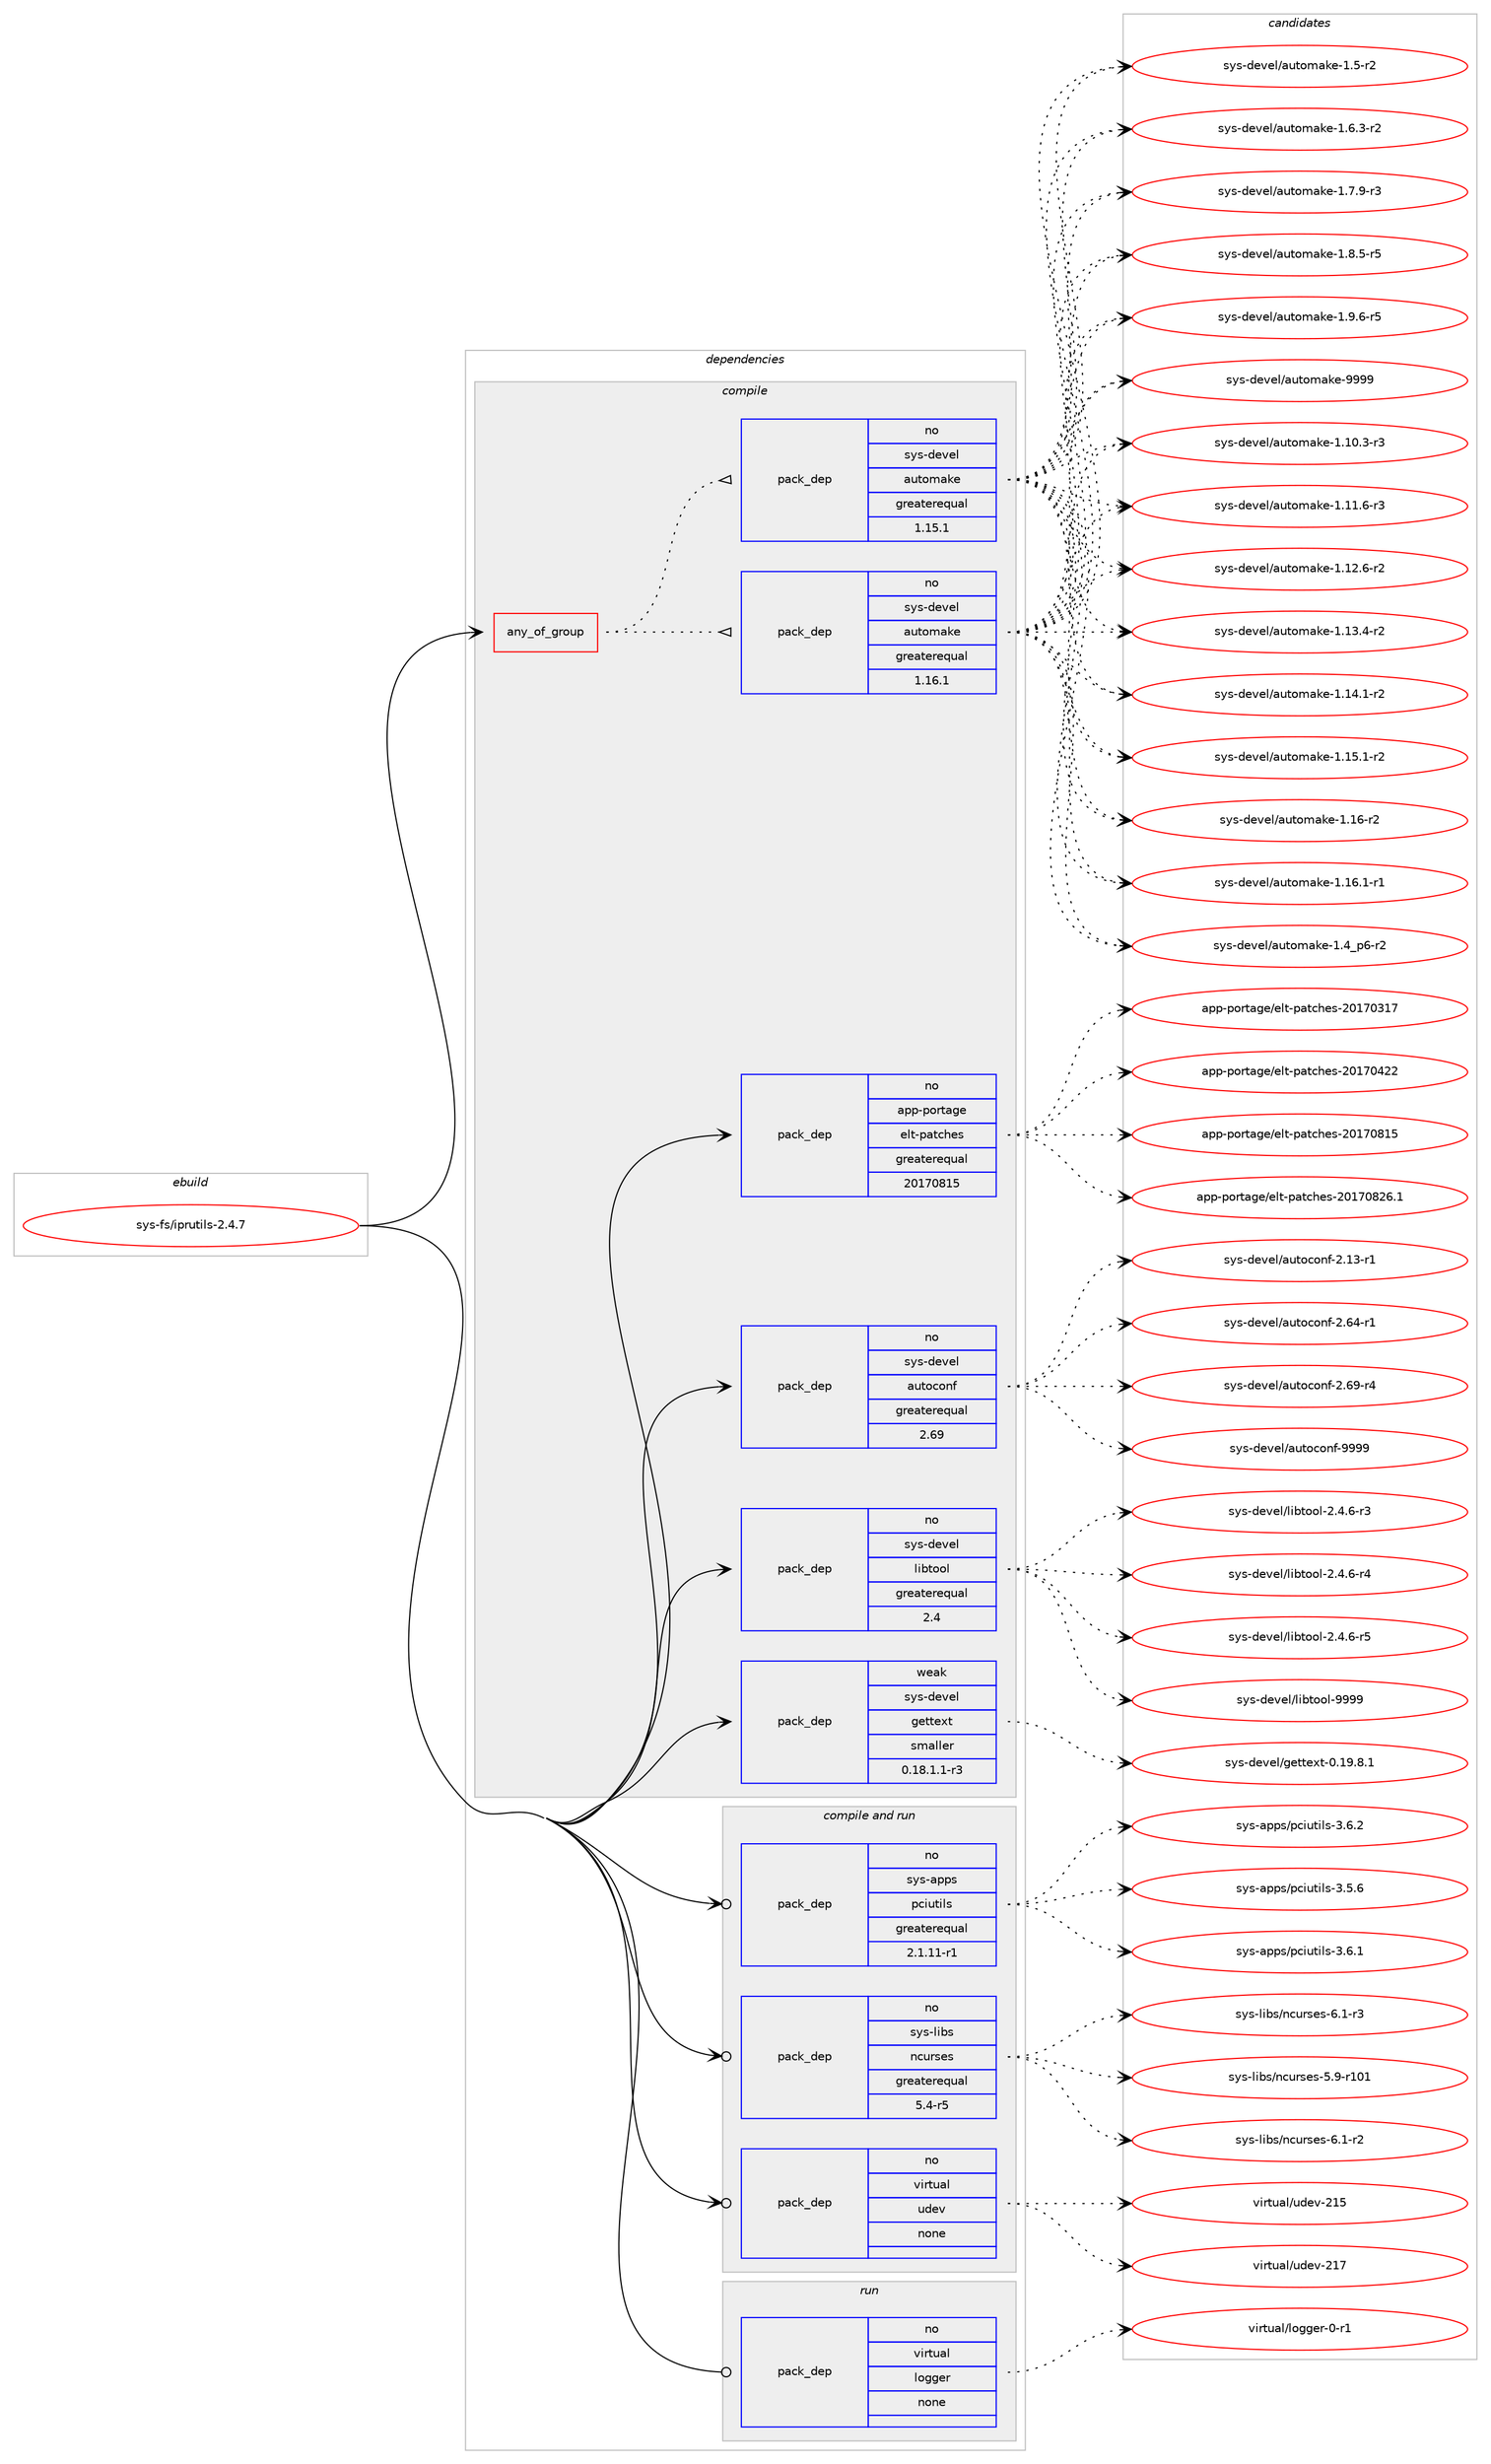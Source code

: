 digraph prolog {

# *************
# Graph options
# *************

newrank=true;
concentrate=true;
compound=true;
graph [rankdir=LR,fontname=Helvetica,fontsize=10,ranksep=1.5];#, ranksep=2.5, nodesep=0.2];
edge  [arrowhead=vee];
node  [fontname=Helvetica,fontsize=10];

# **********
# The ebuild
# **********

subgraph cluster_leftcol {
color=gray;
rank=same;
label=<<i>ebuild</i>>;
id [label="sys-fs/iprutils-2.4.7", color=red, width=4, href="../sys-fs/iprutils-2.4.7.svg"];
}

# ****************
# The dependencies
# ****************

subgraph cluster_midcol {
color=gray;
label=<<i>dependencies</i>>;
subgraph cluster_compile {
fillcolor="#eeeeee";
style=filled;
label=<<i>compile</i>>;
subgraph any27532 {
dependency1732309 [label=<<TABLE BORDER="0" CELLBORDER="1" CELLSPACING="0" CELLPADDING="4"><TR><TD CELLPADDING="10">any_of_group</TD></TR></TABLE>>, shape=none, color=red];subgraph pack1243182 {
dependency1732310 [label=<<TABLE BORDER="0" CELLBORDER="1" CELLSPACING="0" CELLPADDING="4" WIDTH="220"><TR><TD ROWSPAN="6" CELLPADDING="30">pack_dep</TD></TR><TR><TD WIDTH="110">no</TD></TR><TR><TD>sys-devel</TD></TR><TR><TD>automake</TD></TR><TR><TD>greaterequal</TD></TR><TR><TD>1.16.1</TD></TR></TABLE>>, shape=none, color=blue];
}
dependency1732309:e -> dependency1732310:w [weight=20,style="dotted",arrowhead="oinv"];
subgraph pack1243183 {
dependency1732311 [label=<<TABLE BORDER="0" CELLBORDER="1" CELLSPACING="0" CELLPADDING="4" WIDTH="220"><TR><TD ROWSPAN="6" CELLPADDING="30">pack_dep</TD></TR><TR><TD WIDTH="110">no</TD></TR><TR><TD>sys-devel</TD></TR><TR><TD>automake</TD></TR><TR><TD>greaterequal</TD></TR><TR><TD>1.15.1</TD></TR></TABLE>>, shape=none, color=blue];
}
dependency1732309:e -> dependency1732311:w [weight=20,style="dotted",arrowhead="oinv"];
}
id:e -> dependency1732309:w [weight=20,style="solid",arrowhead="vee"];
subgraph pack1243184 {
dependency1732312 [label=<<TABLE BORDER="0" CELLBORDER="1" CELLSPACING="0" CELLPADDING="4" WIDTH="220"><TR><TD ROWSPAN="6" CELLPADDING="30">pack_dep</TD></TR><TR><TD WIDTH="110">no</TD></TR><TR><TD>app-portage</TD></TR><TR><TD>elt-patches</TD></TR><TR><TD>greaterequal</TD></TR><TR><TD>20170815</TD></TR></TABLE>>, shape=none, color=blue];
}
id:e -> dependency1732312:w [weight=20,style="solid",arrowhead="vee"];
subgraph pack1243185 {
dependency1732313 [label=<<TABLE BORDER="0" CELLBORDER="1" CELLSPACING="0" CELLPADDING="4" WIDTH="220"><TR><TD ROWSPAN="6" CELLPADDING="30">pack_dep</TD></TR><TR><TD WIDTH="110">no</TD></TR><TR><TD>sys-devel</TD></TR><TR><TD>autoconf</TD></TR><TR><TD>greaterequal</TD></TR><TR><TD>2.69</TD></TR></TABLE>>, shape=none, color=blue];
}
id:e -> dependency1732313:w [weight=20,style="solid",arrowhead="vee"];
subgraph pack1243186 {
dependency1732314 [label=<<TABLE BORDER="0" CELLBORDER="1" CELLSPACING="0" CELLPADDING="4" WIDTH="220"><TR><TD ROWSPAN="6" CELLPADDING="30">pack_dep</TD></TR><TR><TD WIDTH="110">no</TD></TR><TR><TD>sys-devel</TD></TR><TR><TD>libtool</TD></TR><TR><TD>greaterequal</TD></TR><TR><TD>2.4</TD></TR></TABLE>>, shape=none, color=blue];
}
id:e -> dependency1732314:w [weight=20,style="solid",arrowhead="vee"];
subgraph pack1243187 {
dependency1732315 [label=<<TABLE BORDER="0" CELLBORDER="1" CELLSPACING="0" CELLPADDING="4" WIDTH="220"><TR><TD ROWSPAN="6" CELLPADDING="30">pack_dep</TD></TR><TR><TD WIDTH="110">weak</TD></TR><TR><TD>sys-devel</TD></TR><TR><TD>gettext</TD></TR><TR><TD>smaller</TD></TR><TR><TD>0.18.1.1-r3</TD></TR></TABLE>>, shape=none, color=blue];
}
id:e -> dependency1732315:w [weight=20,style="solid",arrowhead="vee"];
}
subgraph cluster_compileandrun {
fillcolor="#eeeeee";
style=filled;
label=<<i>compile and run</i>>;
subgraph pack1243188 {
dependency1732316 [label=<<TABLE BORDER="0" CELLBORDER="1" CELLSPACING="0" CELLPADDING="4" WIDTH="220"><TR><TD ROWSPAN="6" CELLPADDING="30">pack_dep</TD></TR><TR><TD WIDTH="110">no</TD></TR><TR><TD>sys-apps</TD></TR><TR><TD>pciutils</TD></TR><TR><TD>greaterequal</TD></TR><TR><TD>2.1.11-r1</TD></TR></TABLE>>, shape=none, color=blue];
}
id:e -> dependency1732316:w [weight=20,style="solid",arrowhead="odotvee"];
subgraph pack1243189 {
dependency1732317 [label=<<TABLE BORDER="0" CELLBORDER="1" CELLSPACING="0" CELLPADDING="4" WIDTH="220"><TR><TD ROWSPAN="6" CELLPADDING="30">pack_dep</TD></TR><TR><TD WIDTH="110">no</TD></TR><TR><TD>sys-libs</TD></TR><TR><TD>ncurses</TD></TR><TR><TD>greaterequal</TD></TR><TR><TD>5.4-r5</TD></TR></TABLE>>, shape=none, color=blue];
}
id:e -> dependency1732317:w [weight=20,style="solid",arrowhead="odotvee"];
subgraph pack1243190 {
dependency1732318 [label=<<TABLE BORDER="0" CELLBORDER="1" CELLSPACING="0" CELLPADDING="4" WIDTH="220"><TR><TD ROWSPAN="6" CELLPADDING="30">pack_dep</TD></TR><TR><TD WIDTH="110">no</TD></TR><TR><TD>virtual</TD></TR><TR><TD>udev</TD></TR><TR><TD>none</TD></TR><TR><TD></TD></TR></TABLE>>, shape=none, color=blue];
}
id:e -> dependency1732318:w [weight=20,style="solid",arrowhead="odotvee"];
}
subgraph cluster_run {
fillcolor="#eeeeee";
style=filled;
label=<<i>run</i>>;
subgraph pack1243191 {
dependency1732319 [label=<<TABLE BORDER="0" CELLBORDER="1" CELLSPACING="0" CELLPADDING="4" WIDTH="220"><TR><TD ROWSPAN="6" CELLPADDING="30">pack_dep</TD></TR><TR><TD WIDTH="110">no</TD></TR><TR><TD>virtual</TD></TR><TR><TD>logger</TD></TR><TR><TD>none</TD></TR><TR><TD></TD></TR></TABLE>>, shape=none, color=blue];
}
id:e -> dependency1732319:w [weight=20,style="solid",arrowhead="odot"];
}
}

# **************
# The candidates
# **************

subgraph cluster_choices {
rank=same;
color=gray;
label=<<i>candidates</i>>;

subgraph choice1243182 {
color=black;
nodesep=1;
choice11512111545100101118101108479711711611110997107101454946494846514511451 [label="sys-devel/automake-1.10.3-r3", color=red, width=4,href="../sys-devel/automake-1.10.3-r3.svg"];
choice11512111545100101118101108479711711611110997107101454946494946544511451 [label="sys-devel/automake-1.11.6-r3", color=red, width=4,href="../sys-devel/automake-1.11.6-r3.svg"];
choice11512111545100101118101108479711711611110997107101454946495046544511450 [label="sys-devel/automake-1.12.6-r2", color=red, width=4,href="../sys-devel/automake-1.12.6-r2.svg"];
choice11512111545100101118101108479711711611110997107101454946495146524511450 [label="sys-devel/automake-1.13.4-r2", color=red, width=4,href="../sys-devel/automake-1.13.4-r2.svg"];
choice11512111545100101118101108479711711611110997107101454946495246494511450 [label="sys-devel/automake-1.14.1-r2", color=red, width=4,href="../sys-devel/automake-1.14.1-r2.svg"];
choice11512111545100101118101108479711711611110997107101454946495346494511450 [label="sys-devel/automake-1.15.1-r2", color=red, width=4,href="../sys-devel/automake-1.15.1-r2.svg"];
choice1151211154510010111810110847971171161111099710710145494649544511450 [label="sys-devel/automake-1.16-r2", color=red, width=4,href="../sys-devel/automake-1.16-r2.svg"];
choice11512111545100101118101108479711711611110997107101454946495446494511449 [label="sys-devel/automake-1.16.1-r1", color=red, width=4,href="../sys-devel/automake-1.16.1-r1.svg"];
choice115121115451001011181011084797117116111109971071014549465295112544511450 [label="sys-devel/automake-1.4_p6-r2", color=red, width=4,href="../sys-devel/automake-1.4_p6-r2.svg"];
choice11512111545100101118101108479711711611110997107101454946534511450 [label="sys-devel/automake-1.5-r2", color=red, width=4,href="../sys-devel/automake-1.5-r2.svg"];
choice115121115451001011181011084797117116111109971071014549465446514511450 [label="sys-devel/automake-1.6.3-r2", color=red, width=4,href="../sys-devel/automake-1.6.3-r2.svg"];
choice115121115451001011181011084797117116111109971071014549465546574511451 [label="sys-devel/automake-1.7.9-r3", color=red, width=4,href="../sys-devel/automake-1.7.9-r3.svg"];
choice115121115451001011181011084797117116111109971071014549465646534511453 [label="sys-devel/automake-1.8.5-r5", color=red, width=4,href="../sys-devel/automake-1.8.5-r5.svg"];
choice115121115451001011181011084797117116111109971071014549465746544511453 [label="sys-devel/automake-1.9.6-r5", color=red, width=4,href="../sys-devel/automake-1.9.6-r5.svg"];
choice115121115451001011181011084797117116111109971071014557575757 [label="sys-devel/automake-9999", color=red, width=4,href="../sys-devel/automake-9999.svg"];
dependency1732310:e -> choice11512111545100101118101108479711711611110997107101454946494846514511451:w [style=dotted,weight="100"];
dependency1732310:e -> choice11512111545100101118101108479711711611110997107101454946494946544511451:w [style=dotted,weight="100"];
dependency1732310:e -> choice11512111545100101118101108479711711611110997107101454946495046544511450:w [style=dotted,weight="100"];
dependency1732310:e -> choice11512111545100101118101108479711711611110997107101454946495146524511450:w [style=dotted,weight="100"];
dependency1732310:e -> choice11512111545100101118101108479711711611110997107101454946495246494511450:w [style=dotted,weight="100"];
dependency1732310:e -> choice11512111545100101118101108479711711611110997107101454946495346494511450:w [style=dotted,weight="100"];
dependency1732310:e -> choice1151211154510010111810110847971171161111099710710145494649544511450:w [style=dotted,weight="100"];
dependency1732310:e -> choice11512111545100101118101108479711711611110997107101454946495446494511449:w [style=dotted,weight="100"];
dependency1732310:e -> choice115121115451001011181011084797117116111109971071014549465295112544511450:w [style=dotted,weight="100"];
dependency1732310:e -> choice11512111545100101118101108479711711611110997107101454946534511450:w [style=dotted,weight="100"];
dependency1732310:e -> choice115121115451001011181011084797117116111109971071014549465446514511450:w [style=dotted,weight="100"];
dependency1732310:e -> choice115121115451001011181011084797117116111109971071014549465546574511451:w [style=dotted,weight="100"];
dependency1732310:e -> choice115121115451001011181011084797117116111109971071014549465646534511453:w [style=dotted,weight="100"];
dependency1732310:e -> choice115121115451001011181011084797117116111109971071014549465746544511453:w [style=dotted,weight="100"];
dependency1732310:e -> choice115121115451001011181011084797117116111109971071014557575757:w [style=dotted,weight="100"];
}
subgraph choice1243183 {
color=black;
nodesep=1;
choice11512111545100101118101108479711711611110997107101454946494846514511451 [label="sys-devel/automake-1.10.3-r3", color=red, width=4,href="../sys-devel/automake-1.10.3-r3.svg"];
choice11512111545100101118101108479711711611110997107101454946494946544511451 [label="sys-devel/automake-1.11.6-r3", color=red, width=4,href="../sys-devel/automake-1.11.6-r3.svg"];
choice11512111545100101118101108479711711611110997107101454946495046544511450 [label="sys-devel/automake-1.12.6-r2", color=red, width=4,href="../sys-devel/automake-1.12.6-r2.svg"];
choice11512111545100101118101108479711711611110997107101454946495146524511450 [label="sys-devel/automake-1.13.4-r2", color=red, width=4,href="../sys-devel/automake-1.13.4-r2.svg"];
choice11512111545100101118101108479711711611110997107101454946495246494511450 [label="sys-devel/automake-1.14.1-r2", color=red, width=4,href="../sys-devel/automake-1.14.1-r2.svg"];
choice11512111545100101118101108479711711611110997107101454946495346494511450 [label="sys-devel/automake-1.15.1-r2", color=red, width=4,href="../sys-devel/automake-1.15.1-r2.svg"];
choice1151211154510010111810110847971171161111099710710145494649544511450 [label="sys-devel/automake-1.16-r2", color=red, width=4,href="../sys-devel/automake-1.16-r2.svg"];
choice11512111545100101118101108479711711611110997107101454946495446494511449 [label="sys-devel/automake-1.16.1-r1", color=red, width=4,href="../sys-devel/automake-1.16.1-r1.svg"];
choice115121115451001011181011084797117116111109971071014549465295112544511450 [label="sys-devel/automake-1.4_p6-r2", color=red, width=4,href="../sys-devel/automake-1.4_p6-r2.svg"];
choice11512111545100101118101108479711711611110997107101454946534511450 [label="sys-devel/automake-1.5-r2", color=red, width=4,href="../sys-devel/automake-1.5-r2.svg"];
choice115121115451001011181011084797117116111109971071014549465446514511450 [label="sys-devel/automake-1.6.3-r2", color=red, width=4,href="../sys-devel/automake-1.6.3-r2.svg"];
choice115121115451001011181011084797117116111109971071014549465546574511451 [label="sys-devel/automake-1.7.9-r3", color=red, width=4,href="../sys-devel/automake-1.7.9-r3.svg"];
choice115121115451001011181011084797117116111109971071014549465646534511453 [label="sys-devel/automake-1.8.5-r5", color=red, width=4,href="../sys-devel/automake-1.8.5-r5.svg"];
choice115121115451001011181011084797117116111109971071014549465746544511453 [label="sys-devel/automake-1.9.6-r5", color=red, width=4,href="../sys-devel/automake-1.9.6-r5.svg"];
choice115121115451001011181011084797117116111109971071014557575757 [label="sys-devel/automake-9999", color=red, width=4,href="../sys-devel/automake-9999.svg"];
dependency1732311:e -> choice11512111545100101118101108479711711611110997107101454946494846514511451:w [style=dotted,weight="100"];
dependency1732311:e -> choice11512111545100101118101108479711711611110997107101454946494946544511451:w [style=dotted,weight="100"];
dependency1732311:e -> choice11512111545100101118101108479711711611110997107101454946495046544511450:w [style=dotted,weight="100"];
dependency1732311:e -> choice11512111545100101118101108479711711611110997107101454946495146524511450:w [style=dotted,weight="100"];
dependency1732311:e -> choice11512111545100101118101108479711711611110997107101454946495246494511450:w [style=dotted,weight="100"];
dependency1732311:e -> choice11512111545100101118101108479711711611110997107101454946495346494511450:w [style=dotted,weight="100"];
dependency1732311:e -> choice1151211154510010111810110847971171161111099710710145494649544511450:w [style=dotted,weight="100"];
dependency1732311:e -> choice11512111545100101118101108479711711611110997107101454946495446494511449:w [style=dotted,weight="100"];
dependency1732311:e -> choice115121115451001011181011084797117116111109971071014549465295112544511450:w [style=dotted,weight="100"];
dependency1732311:e -> choice11512111545100101118101108479711711611110997107101454946534511450:w [style=dotted,weight="100"];
dependency1732311:e -> choice115121115451001011181011084797117116111109971071014549465446514511450:w [style=dotted,weight="100"];
dependency1732311:e -> choice115121115451001011181011084797117116111109971071014549465546574511451:w [style=dotted,weight="100"];
dependency1732311:e -> choice115121115451001011181011084797117116111109971071014549465646534511453:w [style=dotted,weight="100"];
dependency1732311:e -> choice115121115451001011181011084797117116111109971071014549465746544511453:w [style=dotted,weight="100"];
dependency1732311:e -> choice115121115451001011181011084797117116111109971071014557575757:w [style=dotted,weight="100"];
}
subgraph choice1243184 {
color=black;
nodesep=1;
choice97112112451121111141169710310147101108116451129711699104101115455048495548514955 [label="app-portage/elt-patches-20170317", color=red, width=4,href="../app-portage/elt-patches-20170317.svg"];
choice97112112451121111141169710310147101108116451129711699104101115455048495548525050 [label="app-portage/elt-patches-20170422", color=red, width=4,href="../app-portage/elt-patches-20170422.svg"];
choice97112112451121111141169710310147101108116451129711699104101115455048495548564953 [label="app-portage/elt-patches-20170815", color=red, width=4,href="../app-portage/elt-patches-20170815.svg"];
choice971121124511211111411697103101471011081164511297116991041011154550484955485650544649 [label="app-portage/elt-patches-20170826.1", color=red, width=4,href="../app-portage/elt-patches-20170826.1.svg"];
dependency1732312:e -> choice97112112451121111141169710310147101108116451129711699104101115455048495548514955:w [style=dotted,weight="100"];
dependency1732312:e -> choice97112112451121111141169710310147101108116451129711699104101115455048495548525050:w [style=dotted,weight="100"];
dependency1732312:e -> choice97112112451121111141169710310147101108116451129711699104101115455048495548564953:w [style=dotted,weight="100"];
dependency1732312:e -> choice971121124511211111411697103101471011081164511297116991041011154550484955485650544649:w [style=dotted,weight="100"];
}
subgraph choice1243185 {
color=black;
nodesep=1;
choice1151211154510010111810110847971171161119911111010245504649514511449 [label="sys-devel/autoconf-2.13-r1", color=red, width=4,href="../sys-devel/autoconf-2.13-r1.svg"];
choice1151211154510010111810110847971171161119911111010245504654524511449 [label="sys-devel/autoconf-2.64-r1", color=red, width=4,href="../sys-devel/autoconf-2.64-r1.svg"];
choice1151211154510010111810110847971171161119911111010245504654574511452 [label="sys-devel/autoconf-2.69-r4", color=red, width=4,href="../sys-devel/autoconf-2.69-r4.svg"];
choice115121115451001011181011084797117116111991111101024557575757 [label="sys-devel/autoconf-9999", color=red, width=4,href="../sys-devel/autoconf-9999.svg"];
dependency1732313:e -> choice1151211154510010111810110847971171161119911111010245504649514511449:w [style=dotted,weight="100"];
dependency1732313:e -> choice1151211154510010111810110847971171161119911111010245504654524511449:w [style=dotted,weight="100"];
dependency1732313:e -> choice1151211154510010111810110847971171161119911111010245504654574511452:w [style=dotted,weight="100"];
dependency1732313:e -> choice115121115451001011181011084797117116111991111101024557575757:w [style=dotted,weight="100"];
}
subgraph choice1243186 {
color=black;
nodesep=1;
choice1151211154510010111810110847108105981161111111084550465246544511451 [label="sys-devel/libtool-2.4.6-r3", color=red, width=4,href="../sys-devel/libtool-2.4.6-r3.svg"];
choice1151211154510010111810110847108105981161111111084550465246544511452 [label="sys-devel/libtool-2.4.6-r4", color=red, width=4,href="../sys-devel/libtool-2.4.6-r4.svg"];
choice1151211154510010111810110847108105981161111111084550465246544511453 [label="sys-devel/libtool-2.4.6-r5", color=red, width=4,href="../sys-devel/libtool-2.4.6-r5.svg"];
choice1151211154510010111810110847108105981161111111084557575757 [label="sys-devel/libtool-9999", color=red, width=4,href="../sys-devel/libtool-9999.svg"];
dependency1732314:e -> choice1151211154510010111810110847108105981161111111084550465246544511451:w [style=dotted,weight="100"];
dependency1732314:e -> choice1151211154510010111810110847108105981161111111084550465246544511452:w [style=dotted,weight="100"];
dependency1732314:e -> choice1151211154510010111810110847108105981161111111084550465246544511453:w [style=dotted,weight="100"];
dependency1732314:e -> choice1151211154510010111810110847108105981161111111084557575757:w [style=dotted,weight="100"];
}
subgraph choice1243187 {
color=black;
nodesep=1;
choice1151211154510010111810110847103101116116101120116454846495746564649 [label="sys-devel/gettext-0.19.8.1", color=red, width=4,href="../sys-devel/gettext-0.19.8.1.svg"];
dependency1732315:e -> choice1151211154510010111810110847103101116116101120116454846495746564649:w [style=dotted,weight="100"];
}
subgraph choice1243188 {
color=black;
nodesep=1;
choice11512111545971121121154711299105117116105108115455146534654 [label="sys-apps/pciutils-3.5.6", color=red, width=4,href="../sys-apps/pciutils-3.5.6.svg"];
choice11512111545971121121154711299105117116105108115455146544649 [label="sys-apps/pciutils-3.6.1", color=red, width=4,href="../sys-apps/pciutils-3.6.1.svg"];
choice11512111545971121121154711299105117116105108115455146544650 [label="sys-apps/pciutils-3.6.2", color=red, width=4,href="../sys-apps/pciutils-3.6.2.svg"];
dependency1732316:e -> choice11512111545971121121154711299105117116105108115455146534654:w [style=dotted,weight="100"];
dependency1732316:e -> choice11512111545971121121154711299105117116105108115455146544649:w [style=dotted,weight="100"];
dependency1732316:e -> choice11512111545971121121154711299105117116105108115455146544650:w [style=dotted,weight="100"];
}
subgraph choice1243189 {
color=black;
nodesep=1;
choice115121115451081059811547110991171141151011154553465745114494849 [label="sys-libs/ncurses-5.9-r101", color=red, width=4,href="../sys-libs/ncurses-5.9-r101.svg"];
choice11512111545108105981154711099117114115101115455446494511450 [label="sys-libs/ncurses-6.1-r2", color=red, width=4,href="../sys-libs/ncurses-6.1-r2.svg"];
choice11512111545108105981154711099117114115101115455446494511451 [label="sys-libs/ncurses-6.1-r3", color=red, width=4,href="../sys-libs/ncurses-6.1-r3.svg"];
dependency1732317:e -> choice115121115451081059811547110991171141151011154553465745114494849:w [style=dotted,weight="100"];
dependency1732317:e -> choice11512111545108105981154711099117114115101115455446494511450:w [style=dotted,weight="100"];
dependency1732317:e -> choice11512111545108105981154711099117114115101115455446494511451:w [style=dotted,weight="100"];
}
subgraph choice1243190 {
color=black;
nodesep=1;
choice118105114116117971084711710010111845504953 [label="virtual/udev-215", color=red, width=4,href="../virtual/udev-215.svg"];
choice118105114116117971084711710010111845504955 [label="virtual/udev-217", color=red, width=4,href="../virtual/udev-217.svg"];
dependency1732318:e -> choice118105114116117971084711710010111845504953:w [style=dotted,weight="100"];
dependency1732318:e -> choice118105114116117971084711710010111845504955:w [style=dotted,weight="100"];
}
subgraph choice1243191 {
color=black;
nodesep=1;
choice118105114116117971084710811110310310111445484511449 [label="virtual/logger-0-r1", color=red, width=4,href="../virtual/logger-0-r1.svg"];
dependency1732319:e -> choice118105114116117971084710811110310310111445484511449:w [style=dotted,weight="100"];
}
}

}
